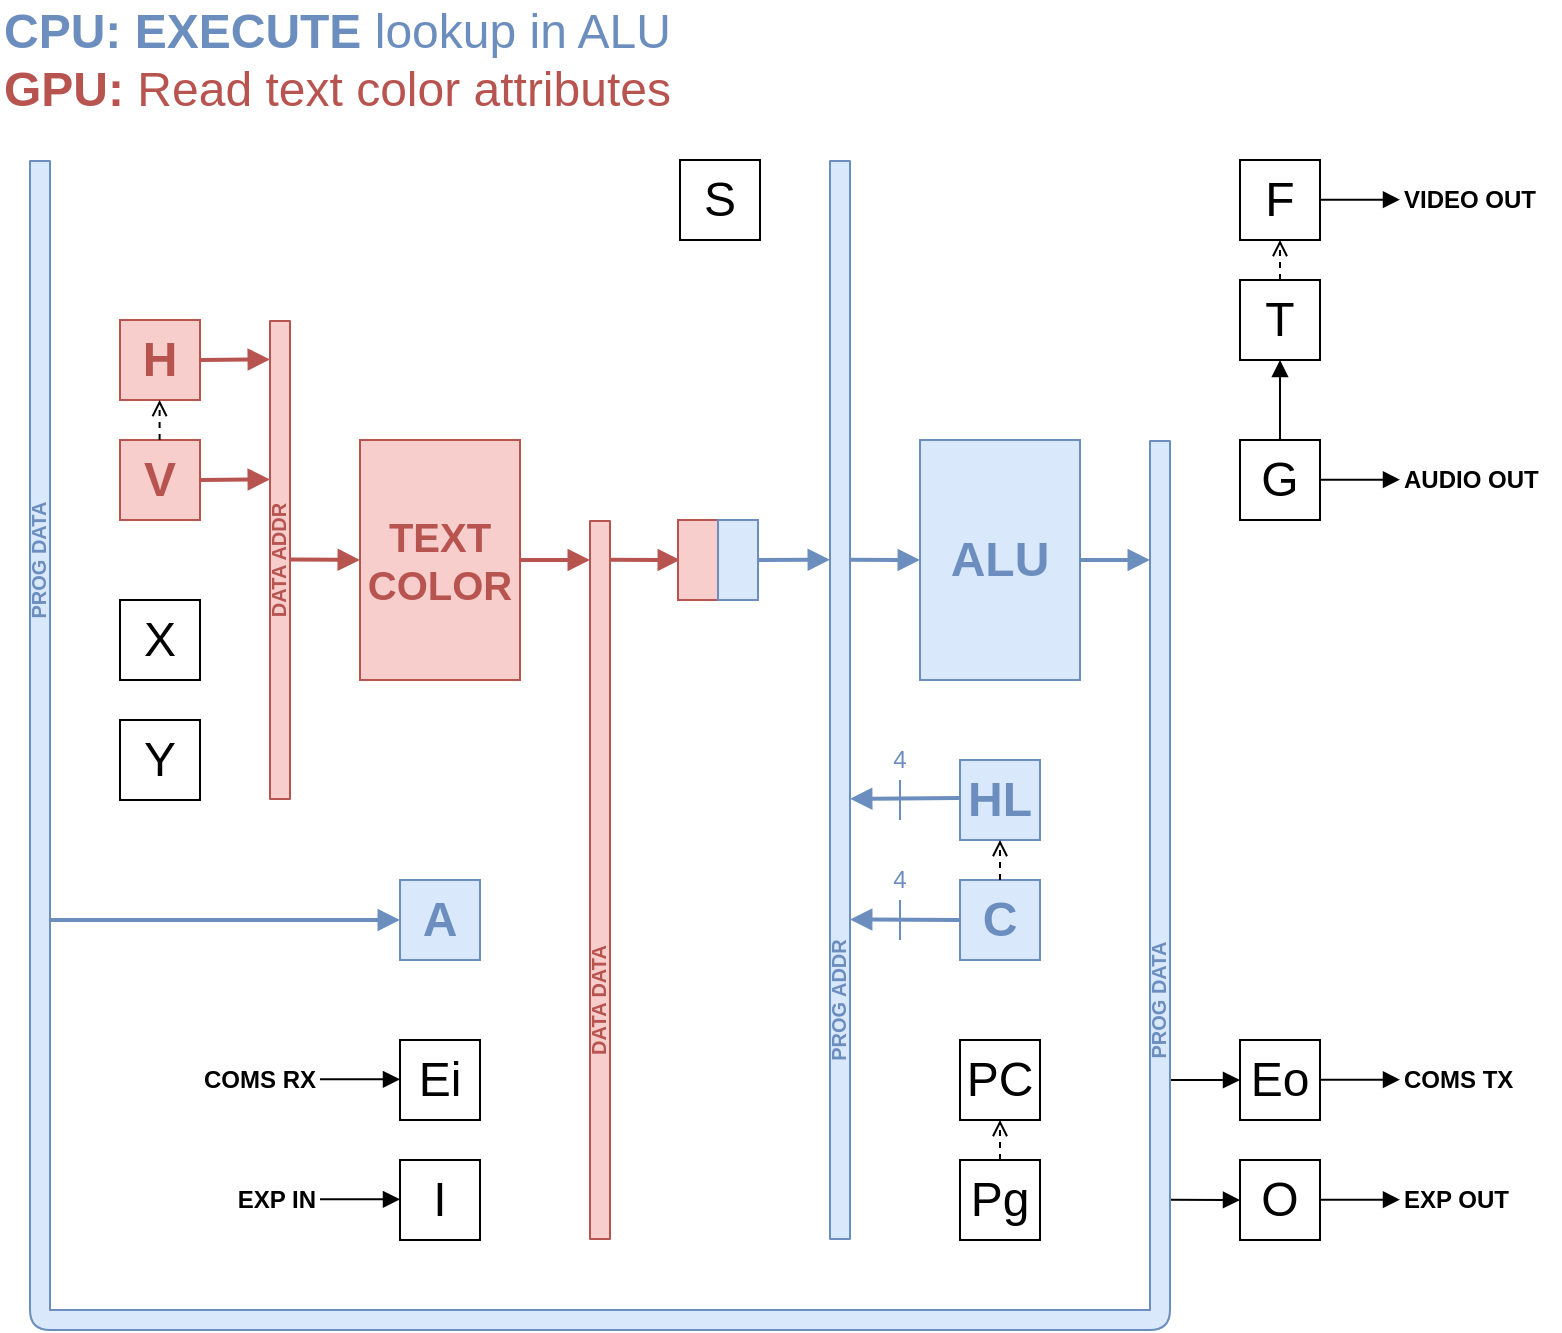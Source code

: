 <mxfile version="14.6.13" type="device"><diagram id="K_R-gcWu9X0FoshpGDFm" name="Page-1"><mxGraphModel dx="946" dy="600" grid="1" gridSize="10" guides="1" tooltips="1" connect="1" arrows="1" fold="1" page="1" pageScale="1" pageWidth="850" pageHeight="1100" math="0" shadow="0"><root><mxCell id="0"/><mxCell id="1" parent="0"/><mxCell id="kYrjbhqoN9FP5WXM-bkr-1" value="&lt;font style=&quot;font-size: 24px&quot; color=&quot;#b85450&quot;&gt;&lt;b&gt;H&lt;/b&gt;&lt;/font&gt;" style="whiteSpace=wrap;html=1;aspect=fixed;fillColor=#f8cecc;strokeColor=#b85450;" parent="1" vertex="1"><mxGeometry x="101" y="200" width="40" height="40" as="geometry"/></mxCell><mxCell id="kYrjbhqoN9FP5WXM-bkr-2" value="&lt;font style=&quot;font-size: 24px&quot; color=&quot;#b85450&quot;&gt;&lt;b&gt;V&lt;/b&gt;&lt;/font&gt;" style="whiteSpace=wrap;html=1;aspect=fixed;fillColor=#f8cecc;strokeColor=#b85450;" parent="1" vertex="1"><mxGeometry x="101" y="260" width="40" height="40" as="geometry"/></mxCell><mxCell id="kYrjbhqoN9FP5WXM-bkr-3" value="&lt;font style=&quot;font-size: 24px&quot; color=&quot;#6c8ebf&quot;&gt;&lt;b&gt;C&lt;/b&gt;&lt;/font&gt;" style="whiteSpace=wrap;html=1;aspect=fixed;fillColor=#dae8fc;strokeColor=#6c8ebf;" parent="1" vertex="1"><mxGeometry x="521" y="480" width="40" height="40" as="geometry"/></mxCell><mxCell id="kYrjbhqoN9FP5WXM-bkr-5" value="&lt;font style=&quot;font-size: 24px&quot;&gt;X&lt;/font&gt;" style="whiteSpace=wrap;html=1;aspect=fixed;" parent="1" vertex="1"><mxGeometry x="101" y="340" width="40" height="40" as="geometry"/></mxCell><mxCell id="kYrjbhqoN9FP5WXM-bkr-6" value="&lt;font style=&quot;font-size: 24px&quot;&gt;Y&lt;/font&gt;" style="whiteSpace=wrap;html=1;aspect=fixed;" parent="1" vertex="1"><mxGeometry x="101" y="400" width="40" height="40" as="geometry"/></mxCell><mxCell id="kYrjbhqoN9FP5WXM-bkr-7" value="&lt;font style=&quot;font-size: 24px&quot; color=&quot;#6c8ebf&quot;&gt;&lt;b&gt;HL&lt;/b&gt;&lt;/font&gt;" style="whiteSpace=wrap;html=1;aspect=fixed;fillColor=#dae8fc;strokeColor=#6c8ebf;" parent="1" vertex="1"><mxGeometry x="521" y="420" width="40" height="40" as="geometry"/></mxCell><mxCell id="kYrjbhqoN9FP5WXM-bkr-62" value="" style="edgeStyle=orthogonalEdgeStyle;rounded=0;orthogonalLoop=1;jettySize=auto;html=1;endArrow=block;endFill=1;startArrow=none;startFill=0;exitX=1;exitY=0.5;exitDx=0;exitDy=0;fillColor=#f8cecc;strokeColor=#b85450;strokeWidth=2;" parent="1" source="kYrjbhqoN9FP5WXM-bkr-8" edge="1"><mxGeometry relative="1" as="geometry"><mxPoint x="306" y="320" as="sourcePoint"/><mxPoint x="336" y="320" as="targetPoint"/></mxGeometry></mxCell><mxCell id="kYrjbhqoN9FP5WXM-bkr-8" value="&lt;font color=&quot;#b85450&quot; size=&quot;1&quot;&gt;&lt;b style=&quot;font-size: 20px&quot;&gt;TEXT&lt;br&gt;COLOR&lt;/b&gt;&lt;/font&gt;" style="rounded=0;whiteSpace=wrap;html=1;fillColor=#f8cecc;strokeColor=#b85450;" parent="1" vertex="1"><mxGeometry x="221" y="260" width="80" height="120" as="geometry"/></mxCell><mxCell id="kYrjbhqoN9FP5WXM-bkr-9" value="&lt;font style=&quot;font-size: 24px&quot; color=&quot;#6c8ebf&quot;&gt;&lt;b&gt;ALU&lt;/b&gt;&lt;/font&gt;" style="rounded=0;whiteSpace=wrap;html=1;fillColor=#dae8fc;strokeColor=#6c8ebf;" parent="1" vertex="1"><mxGeometry x="501" y="260" width="80" height="120" as="geometry"/></mxCell><mxCell id="kYrjbhqoN9FP5WXM-bkr-10" value="&lt;font style=&quot;font-size: 24px&quot;&gt;PC&lt;/font&gt;" style="whiteSpace=wrap;html=1;aspect=fixed;" parent="1" vertex="1"><mxGeometry x="521" y="560" width="40" height="40" as="geometry"/></mxCell><mxCell id="kYrjbhqoN9FP5WXM-bkr-11" value="&lt;font style=&quot;font-size: 24px&quot;&gt;Pg&lt;/font&gt;" style="whiteSpace=wrap;html=1;aspect=fixed;" parent="1" vertex="1"><mxGeometry x="521" y="620" width="40" height="40" as="geometry"/></mxCell><mxCell id="kYrjbhqoN9FP5WXM-bkr-12" value="&lt;font size=&quot;1&quot; color=&quot;#6c8ebf&quot;&gt;&lt;span style=&quot;font-size: 24px&quot;&gt;&lt;b&gt;A&lt;/b&gt;&lt;/span&gt;&lt;/font&gt;" style="whiteSpace=wrap;html=1;aspect=fixed;fillColor=#dae8fc;strokeColor=#6c8ebf;" parent="1" vertex="1"><mxGeometry x="241" y="480" width="40" height="40" as="geometry"/></mxCell><mxCell id="kYrjbhqoN9FP5WXM-bkr-13" value="&lt;font style=&quot;font-size: 24px&quot;&gt;S&lt;/font&gt;" style="whiteSpace=wrap;html=1;aspect=fixed;" parent="1" vertex="1"><mxGeometry x="381" y="120" width="40" height="40" as="geometry"/></mxCell><mxCell id="kYrjbhqoN9FP5WXM-bkr-14" value="&lt;font style=&quot;font-size: 24px&quot;&gt;Ei&lt;/font&gt;" style="whiteSpace=wrap;html=1;aspect=fixed;" parent="1" vertex="1"><mxGeometry x="241" y="560" width="40" height="40" as="geometry"/></mxCell><mxCell id="kYrjbhqoN9FP5WXM-bkr-15" value="&lt;font style=&quot;font-size: 24px&quot;&gt;I&lt;/font&gt;" style="whiteSpace=wrap;html=1;aspect=fixed;" parent="1" vertex="1"><mxGeometry x="241" y="620" width="40" height="40" as="geometry"/></mxCell><mxCell id="kYrjbhqoN9FP5WXM-bkr-16" value="&lt;font style=&quot;font-size: 24px&quot;&gt;Eo&lt;/font&gt;" style="whiteSpace=wrap;html=1;aspect=fixed;" parent="1" vertex="1"><mxGeometry x="661" y="560" width="40" height="40" as="geometry"/></mxCell><mxCell id="kYrjbhqoN9FP5WXM-bkr-17" value="&lt;font style=&quot;font-size: 24px&quot;&gt;F&lt;/font&gt;" style="whiteSpace=wrap;html=1;aspect=fixed;" parent="1" vertex="1"><mxGeometry x="661" y="120" width="40" height="40" as="geometry"/></mxCell><mxCell id="kYrjbhqoN9FP5WXM-bkr-18" value="&lt;font style=&quot;font-size: 24px&quot;&gt;G&lt;/font&gt;" style="whiteSpace=wrap;html=1;aspect=fixed;" parent="1" vertex="1"><mxGeometry x="661" y="260" width="40" height="40" as="geometry"/></mxCell><mxCell id="kYrjbhqoN9FP5WXM-bkr-19" value="&lt;font style=&quot;font-size: 24px&quot;&gt;O&lt;/font&gt;" style="whiteSpace=wrap;html=1;aspect=fixed;" parent="1" vertex="1"><mxGeometry x="661" y="620" width="40" height="40" as="geometry"/></mxCell><mxCell id="kYrjbhqoN9FP5WXM-bkr-28" value="" style="endArrow=block;html=1;entryX=0;entryY=0.5;entryDx=0;entryDy=0;endFill=1;fillColor=#f8cecc;strokeColor=#b85450;strokeWidth=2;" parent="1" edge="1"><mxGeometry width="50" height="50" relative="1" as="geometry"><mxPoint x="141" y="280" as="sourcePoint"/><mxPoint x="176" y="279.71" as="targetPoint"/></mxGeometry></mxCell><mxCell id="kYrjbhqoN9FP5WXM-bkr-29" value="" style="endArrow=block;html=1;entryX=0;entryY=0.5;entryDx=0;entryDy=0;endFill=1;fillColor=#f8cecc;strokeColor=#b85450;strokeWidth=2;" parent="1" edge="1"><mxGeometry width="50" height="50" relative="1" as="geometry"><mxPoint x="141" y="220" as="sourcePoint"/><mxPoint x="176" y="219.71" as="targetPoint"/></mxGeometry></mxCell><mxCell id="kYrjbhqoN9FP5WXM-bkr-33" value="" style="endArrow=block;html=1;endFill=1;fillColor=#f8cecc;strokeColor=#b85450;strokeWidth=2;" parent="1" edge="1"><mxGeometry width="50" height="50" relative="1" as="geometry"><mxPoint x="186" y="319.71" as="sourcePoint"/><mxPoint x="221" y="320" as="targetPoint"/></mxGeometry></mxCell><mxCell id="kYrjbhqoN9FP5WXM-bkr-37" value="" style="endArrow=block;html=1;endFill=1;fillColor=#f8cecc;strokeColor=#b85450;strokeWidth=2;" parent="1" edge="1"><mxGeometry width="50" height="50" relative="1" as="geometry"><mxPoint x="346" y="319.83" as="sourcePoint"/><mxPoint x="381" y="320" as="targetPoint"/></mxGeometry></mxCell><mxCell id="kYrjbhqoN9FP5WXM-bkr-38" value="" style="endArrow=block;html=1;entryX=0;entryY=0.5;entryDx=0;entryDy=0;endFill=1;fillColor=#dae8fc;strokeColor=#6c8ebf;exitX=1;exitY=0.5;exitDx=0;exitDy=0;strokeWidth=2;" parent="1" source="rmHftdFmzqtrdDD1PSua-2" edge="1"><mxGeometry width="50" height="50" relative="1" as="geometry"><mxPoint x="421" y="320" as="sourcePoint"/><mxPoint x="456" y="319.83" as="targetPoint"/></mxGeometry></mxCell><mxCell id="kYrjbhqoN9FP5WXM-bkr-39" value="" style="endArrow=block;html=1;endFill=1;fillColor=#dae8fc;strokeColor=#6c8ebf;strokeWidth=2;" parent="1" edge="1"><mxGeometry width="50" height="50" relative="1" as="geometry"><mxPoint x="466" y="319.83" as="sourcePoint"/><mxPoint x="501" y="320" as="targetPoint"/></mxGeometry></mxCell><mxCell id="kYrjbhqoN9FP5WXM-bkr-45" value="" style="endArrow=block;html=1;endFill=1;fillColor=#dae8fc;strokeColor=#6c8ebf;strokeWidth=2;" parent="1" edge="1"><mxGeometry width="50" height="50" relative="1" as="geometry"><mxPoint x="66" y="500" as="sourcePoint"/><mxPoint x="241" y="500" as="targetPoint"/></mxGeometry></mxCell><mxCell id="kYrjbhqoN9FP5WXM-bkr-46" value="" style="endArrow=block;html=1;endFill=1;fillColor=#dae8fc;strokeColor=#6c8ebf;strokeWidth=2;" parent="1" edge="1"><mxGeometry width="50" height="50" relative="1" as="geometry"><mxPoint x="521" y="500" as="sourcePoint"/><mxPoint x="466" y="499.71" as="targetPoint"/></mxGeometry></mxCell><mxCell id="kYrjbhqoN9FP5WXM-bkr-53" value="" style="endArrow=block;html=1;endFill=1;fillColor=#dae8fc;strokeColor=#6c8ebf;strokeWidth=2;" parent="1" edge="1"><mxGeometry width="50" height="50" relative="1" as="geometry"><mxPoint x="521" y="439" as="sourcePoint"/><mxPoint x="466" y="439.43" as="targetPoint"/></mxGeometry></mxCell><mxCell id="kYrjbhqoN9FP5WXM-bkr-55" value="" style="endArrow=block;html=1;endFill=1;fillColor=#dae8fc;strokeColor=#6c8ebf;strokeWidth=2;" parent="1" edge="1"><mxGeometry width="50" height="50" relative="1" as="geometry"><mxPoint x="581" y="320" as="sourcePoint"/><mxPoint x="616" y="320" as="targetPoint"/></mxGeometry></mxCell><mxCell id="kYrjbhqoN9FP5WXM-bkr-57" value="" style="endArrow=block;html=1;endFill=1;" parent="1" edge="1"><mxGeometry width="50" height="50" relative="1" as="geometry"><mxPoint x="626" y="580" as="sourcePoint"/><mxPoint x="661" y="580" as="targetPoint"/></mxGeometry></mxCell><mxCell id="kYrjbhqoN9FP5WXM-bkr-58" value="" style="endArrow=block;html=1;endFill=1;" parent="1" edge="1"><mxGeometry width="50" height="50" relative="1" as="geometry"><mxPoint x="626" y="639.86" as="sourcePoint"/><mxPoint x="661" y="640" as="targetPoint"/></mxGeometry></mxCell><mxCell id="kYrjbhqoN9FP5WXM-bkr-60" value="&lt;font style=&quot;font-size: 24px&quot;&gt;T&lt;/font&gt;" style="whiteSpace=wrap;html=1;aspect=fixed;" parent="1" vertex="1"><mxGeometry x="661" y="180" width="40" height="40" as="geometry"/></mxCell><mxCell id="kYrjbhqoN9FP5WXM-bkr-63" value="" style="endArrow=block;html=1;entryX=0.5;entryY=1;entryDx=0;entryDy=0;endFill=1;exitX=0.5;exitY=0;exitDx=0;exitDy=0;" parent="1" source="kYrjbhqoN9FP5WXM-bkr-18" target="kYrjbhqoN9FP5WXM-bkr-60" edge="1"><mxGeometry width="50" height="50" relative="1" as="geometry"><mxPoint x="631" y="309.86" as="sourcePoint"/><mxPoint x="671" y="309.86" as="targetPoint"/></mxGeometry></mxCell><mxCell id="kYrjbhqoN9FP5WXM-bkr-67" value="" style="endArrow=open;dashed=1;html=1;strokeWidth=1;entryX=0.5;entryY=1;entryDx=0;entryDy=0;exitX=0.5;exitY=0;exitDx=0;exitDy=0;endFill=0;" parent="1" source="kYrjbhqoN9FP5WXM-bkr-60" target="kYrjbhqoN9FP5WXM-bkr-17" edge="1"><mxGeometry width="50" height="50" relative="1" as="geometry"><mxPoint x="701" y="210" as="sourcePoint"/><mxPoint x="751" y="160" as="targetPoint"/></mxGeometry></mxCell><mxCell id="kYrjbhqoN9FP5WXM-bkr-68" value="" style="endArrow=open;dashed=1;html=1;strokeWidth=1;endFill=0;entryX=0.5;entryY=1;entryDx=0;entryDy=0;" parent="1" target="kYrjbhqoN9FP5WXM-bkr-7" edge="1"><mxGeometry width="50" height="50" relative="1" as="geometry"><mxPoint x="541" y="480" as="sourcePoint"/><mxPoint x="541" y="470" as="targetPoint"/></mxGeometry></mxCell><mxCell id="kYrjbhqoN9FP5WXM-bkr-69" value="" style="endArrow=open;dashed=1;html=1;strokeWidth=1;endFill=0;exitX=0.5;exitY=0;exitDx=0;exitDy=0;" parent="1" source="kYrjbhqoN9FP5WXM-bkr-11" edge="1"><mxGeometry width="50" height="50" relative="1" as="geometry"><mxPoint x="571" y="560" as="sourcePoint"/><mxPoint x="541" y="600" as="targetPoint"/></mxGeometry></mxCell><mxCell id="kYrjbhqoN9FP5WXM-bkr-70" value="" style="endArrow=open;dashed=1;html=1;strokeWidth=1;endFill=0;exitX=0.5;exitY=0;exitDx=0;exitDy=0;" parent="1" edge="1"><mxGeometry width="50" height="50" relative="1" as="geometry"><mxPoint x="120.8" y="260" as="sourcePoint"/><mxPoint x="120.8" y="240" as="targetPoint"/></mxGeometry></mxCell><mxCell id="kYrjbhqoN9FP5WXM-bkr-74" value="" style="endArrow=none;html=1;strokeWidth=1;fillColor=#dae8fc;strokeColor=#6c8ebf;" parent="1" edge="1"><mxGeometry width="50" height="50" relative="1" as="geometry"><mxPoint x="491" y="450" as="sourcePoint"/><mxPoint x="491" y="430" as="targetPoint"/></mxGeometry></mxCell><mxCell id="kYrjbhqoN9FP5WXM-bkr-75" value="4" style="text;html=1;strokeColor=none;fillColor=none;align=center;verticalAlign=middle;whiteSpace=wrap;rounded=0;fontColor=#6C8EBF;" parent="1" vertex="1"><mxGeometry x="481" y="410" width="20" height="20" as="geometry"/></mxCell><mxCell id="kYrjbhqoN9FP5WXM-bkr-80" value="" style="endArrow=none;html=1;strokeWidth=1;fillColor=#dae8fc;strokeColor=#6c8ebf;" parent="1" edge="1"><mxGeometry width="50" height="50" relative="1" as="geometry"><mxPoint x="491" y="510" as="sourcePoint"/><mxPoint x="491" y="490" as="targetPoint"/></mxGeometry></mxCell><mxCell id="kYrjbhqoN9FP5WXM-bkr-81" value="4" style="text;html=1;strokeColor=none;fillColor=none;align=center;verticalAlign=middle;whiteSpace=wrap;rounded=0;fontColor=#6C8EBF;" parent="1" vertex="1"><mxGeometry x="481" y="470" width="20" height="20" as="geometry"/></mxCell><mxCell id="kYrjbhqoN9FP5WXM-bkr-91" value="" style="endArrow=block;html=1;entryX=0;entryY=0.5;entryDx=0;entryDy=0;endFill=1;" parent="1" edge="1"><mxGeometry width="50" height="50" relative="1" as="geometry"><mxPoint x="701" y="579.86" as="sourcePoint"/><mxPoint x="741" y="579.86" as="targetPoint"/></mxGeometry></mxCell><mxCell id="kYrjbhqoN9FP5WXM-bkr-92" value="" style="endArrow=block;html=1;entryX=0;entryY=0.5;entryDx=0;entryDy=0;endFill=1;" parent="1" edge="1"><mxGeometry width="50" height="50" relative="1" as="geometry"><mxPoint x="701" y="639.86" as="sourcePoint"/><mxPoint x="741" y="639.86" as="targetPoint"/></mxGeometry></mxCell><mxCell id="kYrjbhqoN9FP5WXM-bkr-93" value="" style="endArrow=block;html=1;entryX=0;entryY=0.5;entryDx=0;entryDy=0;endFill=1;" parent="1" edge="1"><mxGeometry width="50" height="50" relative="1" as="geometry"><mxPoint x="701" y="279.86" as="sourcePoint"/><mxPoint x="741" y="279.86" as="targetPoint"/></mxGeometry></mxCell><mxCell id="kYrjbhqoN9FP5WXM-bkr-94" value="" style="endArrow=block;html=1;entryX=0;entryY=0.5;entryDx=0;entryDy=0;endFill=1;" parent="1" edge="1"><mxGeometry width="50" height="50" relative="1" as="geometry"><mxPoint x="701" y="139.86" as="sourcePoint"/><mxPoint x="741" y="139.86" as="targetPoint"/></mxGeometry></mxCell><mxCell id="kYrjbhqoN9FP5WXM-bkr-95" value="" style="endArrow=block;html=1;entryX=0;entryY=0.5;entryDx=0;entryDy=0;endFill=1;" parent="1" edge="1"><mxGeometry width="50" height="50" relative="1" as="geometry"><mxPoint x="201" y="579.66" as="sourcePoint"/><mxPoint x="241" y="579.66" as="targetPoint"/></mxGeometry></mxCell><mxCell id="kYrjbhqoN9FP5WXM-bkr-96" value="" style="endArrow=block;html=1;entryX=0;entryY=0.5;entryDx=0;entryDy=0;endFill=1;" parent="1" edge="1"><mxGeometry width="50" height="50" relative="1" as="geometry"><mxPoint x="201" y="639.66" as="sourcePoint"/><mxPoint x="241" y="639.66" as="targetPoint"/></mxGeometry></mxCell><mxCell id="kYrjbhqoN9FP5WXM-bkr-97" value="&lt;b&gt;COMS TX&lt;/b&gt;" style="text;html=1;strokeColor=none;fillColor=none;align=left;verticalAlign=middle;whiteSpace=wrap;rounded=0;" parent="1" vertex="1"><mxGeometry x="741" y="570" width="80" height="20" as="geometry"/></mxCell><mxCell id="kYrjbhqoN9FP5WXM-bkr-98" value="&lt;b&gt;EXP OUT&lt;/b&gt;" style="text;html=1;strokeColor=none;fillColor=none;align=left;verticalAlign=middle;whiteSpace=wrap;rounded=0;" parent="1" vertex="1"><mxGeometry x="741" y="630" width="80" height="20" as="geometry"/></mxCell><mxCell id="kYrjbhqoN9FP5WXM-bkr-99" value="&lt;font size=&quot;1&quot;&gt;&lt;b style=&quot;font-size: 12px&quot;&gt;VIDEO OUT&lt;/b&gt;&lt;/font&gt;" style="text;html=1;strokeColor=none;fillColor=none;align=left;verticalAlign=middle;whiteSpace=wrap;rounded=0;" parent="1" vertex="1"><mxGeometry x="741" y="130" width="80" height="20" as="geometry"/></mxCell><mxCell id="kYrjbhqoN9FP5WXM-bkr-100" value="&lt;font size=&quot;1&quot;&gt;&lt;b style=&quot;font-size: 12px&quot;&gt;AUDIO OUT&lt;/b&gt;&lt;/font&gt;" style="text;html=1;strokeColor=none;fillColor=none;align=left;verticalAlign=middle;whiteSpace=wrap;rounded=0;" parent="1" vertex="1"><mxGeometry x="741" y="270" width="80" height="20" as="geometry"/></mxCell><mxCell id="kYrjbhqoN9FP5WXM-bkr-101" value="&lt;b&gt;COMS RX&lt;/b&gt;" style="text;html=1;strokeColor=none;fillColor=none;align=right;verticalAlign=middle;whiteSpace=wrap;rounded=0;" parent="1" vertex="1"><mxGeometry x="121" y="570" width="80" height="20" as="geometry"/></mxCell><mxCell id="kYrjbhqoN9FP5WXM-bkr-102" value="&lt;b&gt;EXP IN&lt;/b&gt;" style="text;html=1;strokeColor=none;fillColor=none;align=right;verticalAlign=middle;whiteSpace=wrap;rounded=0;" parent="1" vertex="1"><mxGeometry x="121" y="630" width="80" height="20" as="geometry"/></mxCell><mxCell id="kYrjbhqoN9FP5WXM-bkr-114" value="" style="shape=flexArrow;endArrow=none;html=1;strokeWidth=1;endFill=0;fillColor=#dae8fc;strokeColor=#6c8ebf;" parent="1" edge="1"><mxGeometry width="50" height="50" relative="1" as="geometry"><mxPoint x="61" y="120" as="sourcePoint"/><mxPoint x="621" y="260" as="targetPoint"/><Array as="points"><mxPoint x="61" y="700"/><mxPoint x="621" y="700"/></Array></mxGeometry></mxCell><mxCell id="kYrjbhqoN9FP5WXM-bkr-118" value="" style="shape=flexArrow;endArrow=none;html=1;fontSize=10;strokeWidth=1;endFill=0;fillColor=#f8cecc;strokeColor=#b85450;" parent="1" edge="1"><mxGeometry width="50" height="50" relative="1" as="geometry"><mxPoint x="181" y="440" as="sourcePoint"/><mxPoint x="181" y="200" as="targetPoint"/></mxGeometry></mxCell><mxCell id="kYrjbhqoN9FP5WXM-bkr-122" value="&lt;b style=&quot;font-size: 10px&quot;&gt;DATA ADDR&lt;/b&gt;" style="text;html=1;strokeColor=none;fillColor=none;align=center;verticalAlign=middle;whiteSpace=wrap;rounded=0;rotation=-90;fontSize=10;fontColor=#B85450;" parent="1" vertex="1"><mxGeometry x="130" y="310" width="100" height="20" as="geometry"/></mxCell><mxCell id="kYrjbhqoN9FP5WXM-bkr-125" value="" style="shape=flexArrow;endArrow=none;html=1;fontSize=10;strokeWidth=1;endFill=0;fillColor=#f8cecc;strokeColor=#b85450;" parent="1" edge="1"><mxGeometry width="50" height="50" relative="1" as="geometry"><mxPoint x="341" y="660" as="sourcePoint"/><mxPoint x="341" y="300" as="targetPoint"/></mxGeometry></mxCell><mxCell id="kYrjbhqoN9FP5WXM-bkr-129" value="&lt;b style=&quot;font-size: 10px;&quot;&gt;PROG DATA&lt;/b&gt;" style="text;html=1;strokeColor=none;fillColor=none;align=center;verticalAlign=middle;whiteSpace=wrap;rounded=0;rotation=-90;fontSize=10;fontColor=#6C8EBF;" parent="1" vertex="1"><mxGeometry x="570" y="530" width="100" height="20" as="geometry"/></mxCell><mxCell id="kYrjbhqoN9FP5WXM-bkr-128" value="" style="shape=flexArrow;endArrow=none;html=1;fontSize=10;strokeWidth=1;endFill=0;strokeColor=#6c8ebf;fillColor=#dae8fc;" parent="1" edge="1"><mxGeometry width="50" height="50" relative="1" as="geometry"><mxPoint x="461" y="660" as="sourcePoint"/><mxPoint x="461" y="120" as="targetPoint"/></mxGeometry></mxCell><mxCell id="kYrjbhqoN9FP5WXM-bkr-112" value="&lt;b&gt;&lt;font style=&quot;font-size: 10px&quot;&gt;PROG ADDR&lt;/font&gt;&lt;/b&gt;" style="text;html=1;align=center;verticalAlign=middle;whiteSpace=wrap;rounded=0;rotation=-90;fontColor=#6C8EBF;" parent="1" vertex="1"><mxGeometry x="410" y="530" width="100" height="20" as="geometry"/></mxCell><mxCell id="kYrjbhqoN9FP5WXM-bkr-111" value="&lt;b&gt;&lt;font style=&quot;font-size: 10px&quot;&gt;DATA DATA&lt;/font&gt;&lt;/b&gt;" style="text;html=1;strokeColor=none;fillColor=none;align=center;verticalAlign=middle;whiteSpace=wrap;rounded=0;rotation=-90;fontColor=#B85450;" parent="1" vertex="1"><mxGeometry x="290" y="530" width="100" height="20" as="geometry"/></mxCell><mxCell id="kYrjbhqoN9FP5WXM-bkr-110" value="&lt;b style=&quot;font-size: 10px;&quot;&gt;PROG DATA&lt;/b&gt;" style="text;html=1;strokeColor=none;fillColor=none;align=center;verticalAlign=middle;whiteSpace=wrap;rounded=0;rotation=-90;fontSize=10;fontColor=#6C8EBF;" parent="1" vertex="1"><mxGeometry x="10" y="310" width="100" height="20" as="geometry"/></mxCell><mxCell id="rmHftdFmzqtrdDD1PSua-1" value="" style="rounded=0;whiteSpace=wrap;html=1;fillColor=#f8cecc;strokeColor=#b85450;" parent="1" vertex="1"><mxGeometry x="380" y="300" width="20" height="40" as="geometry"/></mxCell><mxCell id="rmHftdFmzqtrdDD1PSua-2" value="" style="rounded=0;whiteSpace=wrap;html=1;fillColor=#dae8fc;strokeColor=#6c8ebf;" parent="1" vertex="1"><mxGeometry x="400" y="300" width="20" height="40" as="geometry"/></mxCell><mxCell id="Yz5DIaC_86DANquHoQrQ-1" value="&lt;font style=&quot;font-size: 24px&quot;&gt;&lt;font color=&quot;#6c8ebf&quot;&gt;&lt;b&gt;CPU: EXECUTE&lt;/b&gt;&amp;nbsp;lookup in ALU&lt;br&gt;&lt;/font&gt;&lt;font color=&quot;#b85450&quot;&gt;&lt;b&gt;GPU: &lt;/b&gt;Read text color attributes&lt;/font&gt;&lt;br&gt;&lt;/font&gt;" style="text;html=1;strokeColor=none;fillColor=none;align=left;verticalAlign=middle;whiteSpace=wrap;rounded=0;" parent="1" vertex="1"><mxGeometry x="41" y="40" width="480" height="60" as="geometry"/></mxCell></root></mxGraphModel></diagram></mxfile>